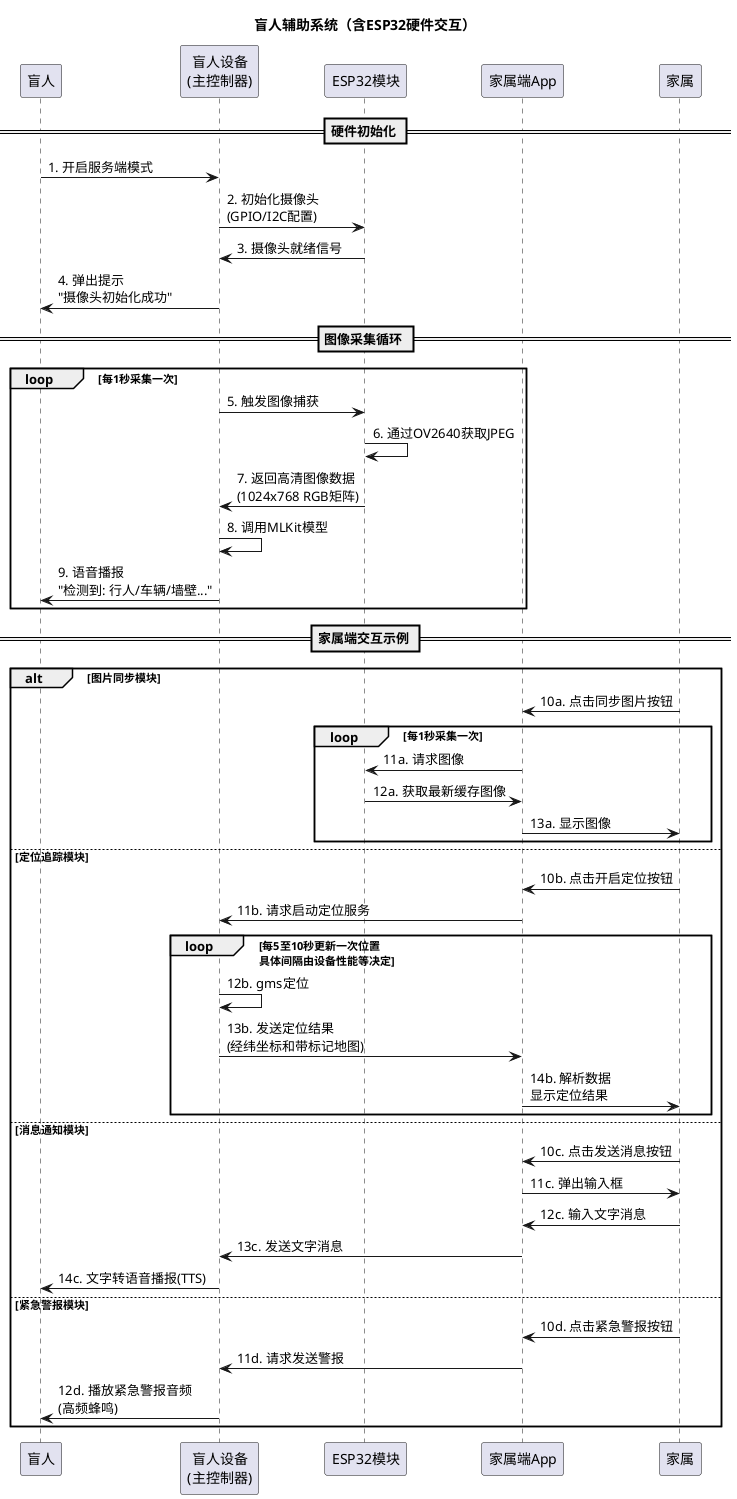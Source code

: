 @startuml blind_assistant_esp32_sequence
title 盲人辅助系统（含ESP32硬件交互）
participant "盲人" as User
participant "盲人设备\n(主控制器)" as MainController
participant "ESP32模块" as ESP32
participant "家属端App" as App
participant "家属" as Family

== 硬件初始化 ==
User -> MainController: 1. 开启服务端模式
MainController -> ESP32: 2. 初始化摄像头\n(GPIO/I2C配置)
ESP32 -> MainController: 3. 摄像头就绪信号
MainController -> User: 4. 弹出提示\n"摄像头初始化成功"

== 图像采集循环 ==

loop 每1秒采集一次
    MainController -> ESP32: 5. 触发图像捕获
    ESP32 -> ESP32: 6. 通过OV2640获取JPEG
    ESP32 -> MainController: 7. 返回高清图像数据\n(1024x768 RGB矩阵)
    MainController -> MainController: 8. 调用MLKit模型
    MainController -> User: 9. 语音播报\n"检测到: 行人/车辆/墙壁..."
end

== 家属端交互示例 ==
alt 图片同步模块
    Family -> App: 10a. 点击同步图片按钮

    loop 每1秒采集一次
    App -> ESP32: 11a. 请求图像
    ESP32 -> App: 12a. 获取最新缓存图像
    App -> Family: 13a. 显示图像
    end

else 定位追踪模块
    Family -> App: 10b. 点击开启定位按钮
    App -> MainController: 11b. 请求启动定位服务

    loop 每5至10秒更新一次位置\n具体间隔由设备性能等决定
    MainController -> MainController: 12b. gms定位
    MainController -> App: 13b. 发送定位结果\n(经纬坐标和带标记地图)
    App -> Family: 14b. 解析数据\n显示定位结果
    end loop

else 消息通知模块
    Family -> App: 10c. 点击发送消息按钮
    App -> Family: 11c. 弹出输入框
    Family -> App: 12c. 输入文字消息
    App -> MainController: 13c. 发送文字消息
    MainController -> User: 14c. 文字转语音播报(TTS)

else 紧急警报模块
    Family -> App: 10d. 点击紧急警报按钮
    App -> MainController: 11d. 请求发送警报
    MainController -> User: 12d. 播放紧急警报音频\n(高频蜂鸣)

end alt

@enduml